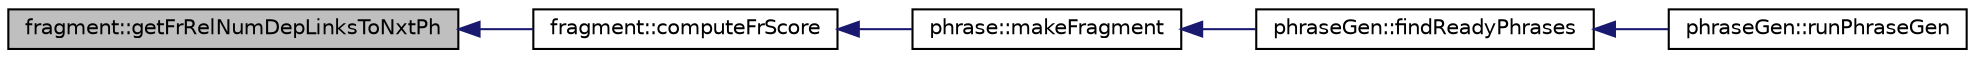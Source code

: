 digraph G
{
  edge [fontname="Helvetica",fontsize="10",labelfontname="Helvetica",labelfontsize="10"];
  node [fontname="Helvetica",fontsize="10",shape=record];
  rankdir=LR;
  Node1 [label="fragment::getFrRelNumDepLinksToNxtPh",height=0.2,width=0.4,color="black", fillcolor="grey75", style="filled" fontcolor="black"];
  Node1 -> Node2 [dir=back,color="midnightblue",fontsize="10",style="solid"];
  Node2 [label="fragment::computeFrScore",height=0.2,width=0.4,color="black", fillcolor="white", style="filled",URL="$classfragment.html#aaedc29f218f89cf851a75ae3093ef0a3"];
  Node2 -> Node3 [dir=back,color="midnightblue",fontsize="10",style="solid"];
  Node3 [label="phrase::makeFragment",height=0.2,width=0.4,color="black", fillcolor="white", style="filled",URL="$classphrase.html#ad596b3bf1c197e53a509dc02f41957cd"];
  Node3 -> Node4 [dir=back,color="midnightblue",fontsize="10",style="solid"];
  Node4 [label="phraseGen::findReadyPhrases",height=0.2,width=0.4,color="black", fillcolor="white", style="filled",URL="$classphraseGen.html#ab1fd52686e66bea06bd08d7fc8a4eb23"];
  Node4 -> Node5 [dir=back,color="midnightblue",fontsize="10",style="solid"];
  Node5 [label="phraseGen::runPhraseGen",height=0.2,width=0.4,color="black", fillcolor="white", style="filled",URL="$classphraseGen.html#a27c8b0d81592bc45e7f25e9cb7a4d1c4"];
}
